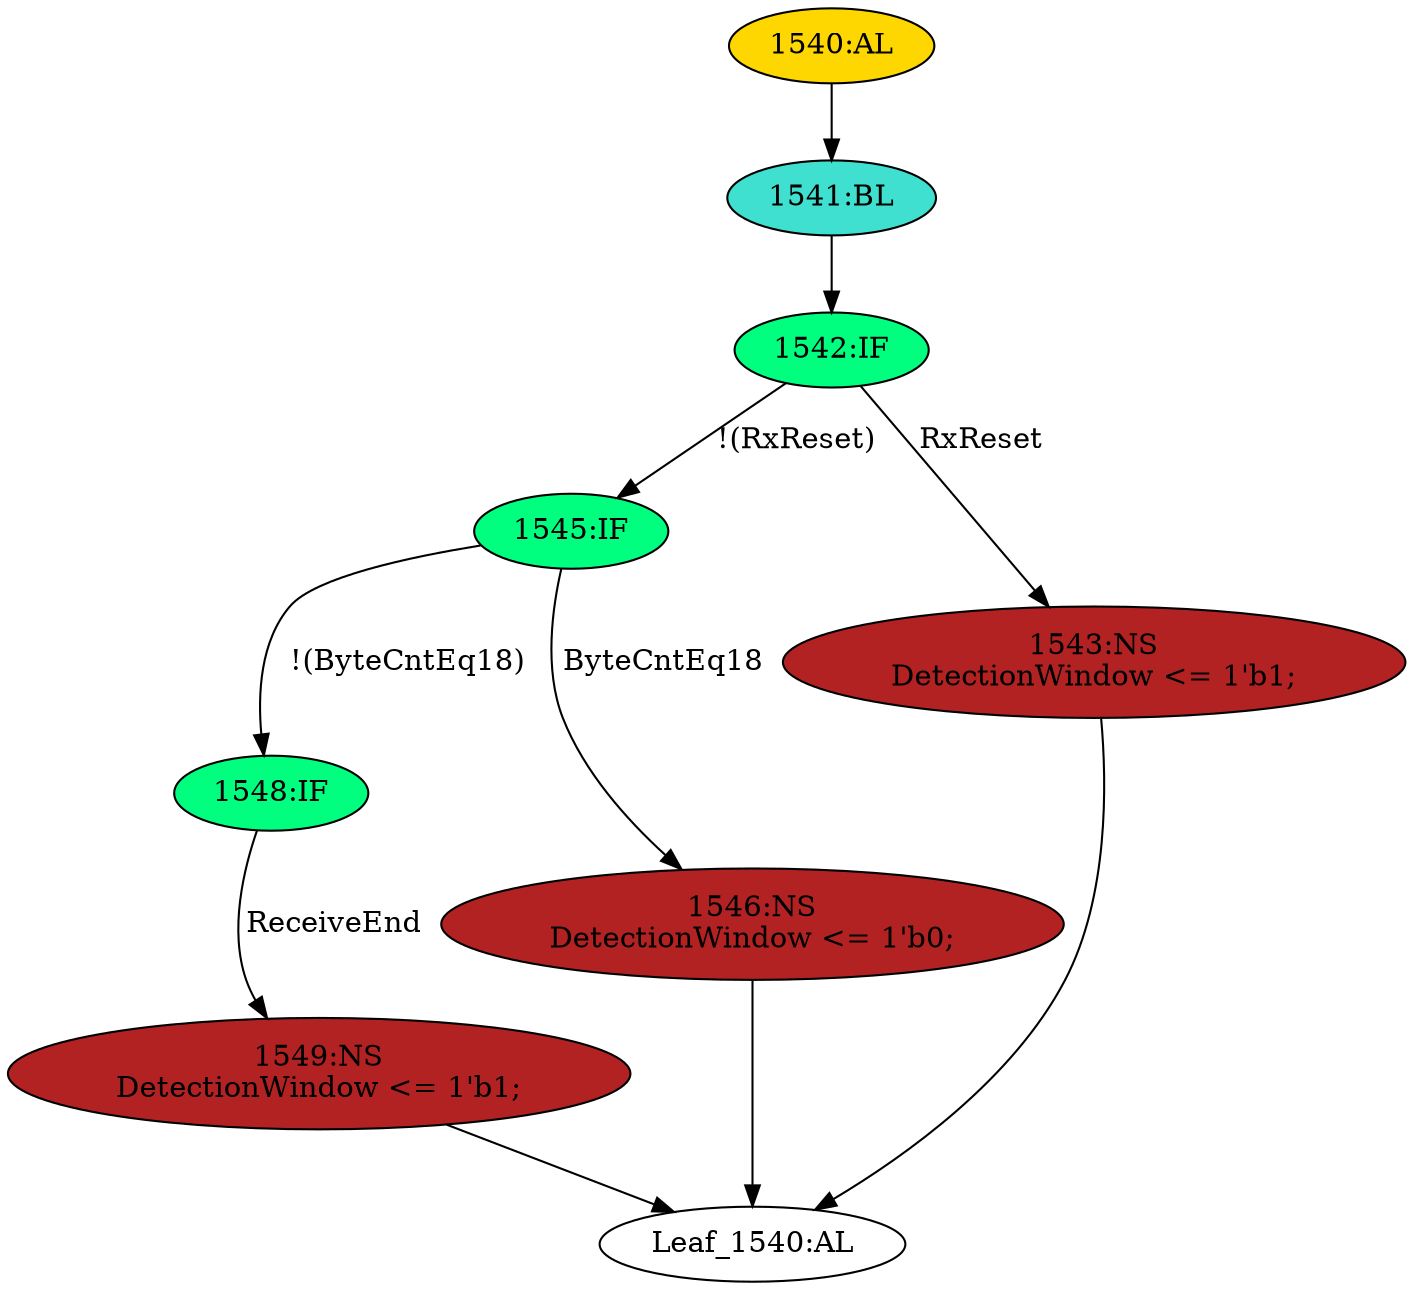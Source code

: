 strict digraph "" {
	node [label="\N"];
	"1549:NS"	 [ast="<pyverilog.vparser.ast.NonblockingSubstitution object at 0x7f37fb69a350>",
		fillcolor=firebrick,
		label="1549:NS
DetectionWindow <= 1'b1;",
		statements="[<pyverilog.vparser.ast.NonblockingSubstitution object at 0x7f37fb69a350>]",
		style=filled,
		typ=NonblockingSubstitution];
	"Leaf_1540:AL"	 [def_var="['DetectionWindow']",
		label="Leaf_1540:AL"];
	"1549:NS" -> "Leaf_1540:AL"	 [cond="[]",
		lineno=None];
	"1545:IF"	 [ast="<pyverilog.vparser.ast.IfStatement object at 0x7f37fb674410>",
		fillcolor=springgreen,
		label="1545:IF",
		statements="[]",
		style=filled,
		typ=IfStatement];
	"1548:IF"	 [ast="<pyverilog.vparser.ast.IfStatement object at 0x7f37fb674e10>",
		fillcolor=springgreen,
		label="1548:IF",
		statements="[]",
		style=filled,
		typ=IfStatement];
	"1545:IF" -> "1548:IF"	 [cond="['ByteCntEq18']",
		label="!(ByteCntEq18)",
		lineno=1545];
	"1546:NS"	 [ast="<pyverilog.vparser.ast.NonblockingSubstitution object at 0x7f37fb674f90>",
		fillcolor=firebrick,
		label="1546:NS
DetectionWindow <= 1'b0;",
		statements="[<pyverilog.vparser.ast.NonblockingSubstitution object at 0x7f37fb674f90>]",
		style=filled,
		typ=NonblockingSubstitution];
	"1545:IF" -> "1546:NS"	 [cond="['ByteCntEq18']",
		label=ByteCntEq18,
		lineno=1545];
	"1548:IF" -> "1549:NS"	 [cond="['ReceiveEnd']",
		label=ReceiveEnd,
		lineno=1548];
	"1546:NS" -> "Leaf_1540:AL"	 [cond="[]",
		lineno=None];
	"1540:AL"	 [ast="<pyverilog.vparser.ast.Always object at 0x7f37fb687190>",
		clk_sens=False,
		fillcolor=gold,
		label="1540:AL",
		sens="['MRxClk', 'RxReset']",
		statements="[]",
		style=filled,
		typ=Always,
		use_var="['RxReset', 'ByteCntEq18', 'ReceiveEnd']"];
	"1541:BL"	 [ast="<pyverilog.vparser.ast.Block object at 0x7f37fb687310>",
		fillcolor=turquoise,
		label="1541:BL",
		statements="[]",
		style=filled,
		typ=Block];
	"1540:AL" -> "1541:BL"	 [cond="[]",
		lineno=None];
	"1542:IF"	 [ast="<pyverilog.vparser.ast.IfStatement object at 0x7f37fb6740d0>",
		fillcolor=springgreen,
		label="1542:IF",
		statements="[]",
		style=filled,
		typ=IfStatement];
	"1542:IF" -> "1545:IF"	 [cond="['RxReset']",
		label="!(RxReset)",
		lineno=1542];
	"1543:NS"	 [ast="<pyverilog.vparser.ast.NonblockingSubstitution object at 0x7f37fb674190>",
		fillcolor=firebrick,
		label="1543:NS
DetectionWindow <= 1'b1;",
		statements="[<pyverilog.vparser.ast.NonblockingSubstitution object at 0x7f37fb674190>]",
		style=filled,
		typ=NonblockingSubstitution];
	"1542:IF" -> "1543:NS"	 [cond="['RxReset']",
		label=RxReset,
		lineno=1542];
	"1541:BL" -> "1542:IF"	 [cond="[]",
		lineno=None];
	"1543:NS" -> "Leaf_1540:AL"	 [cond="[]",
		lineno=None];
}
